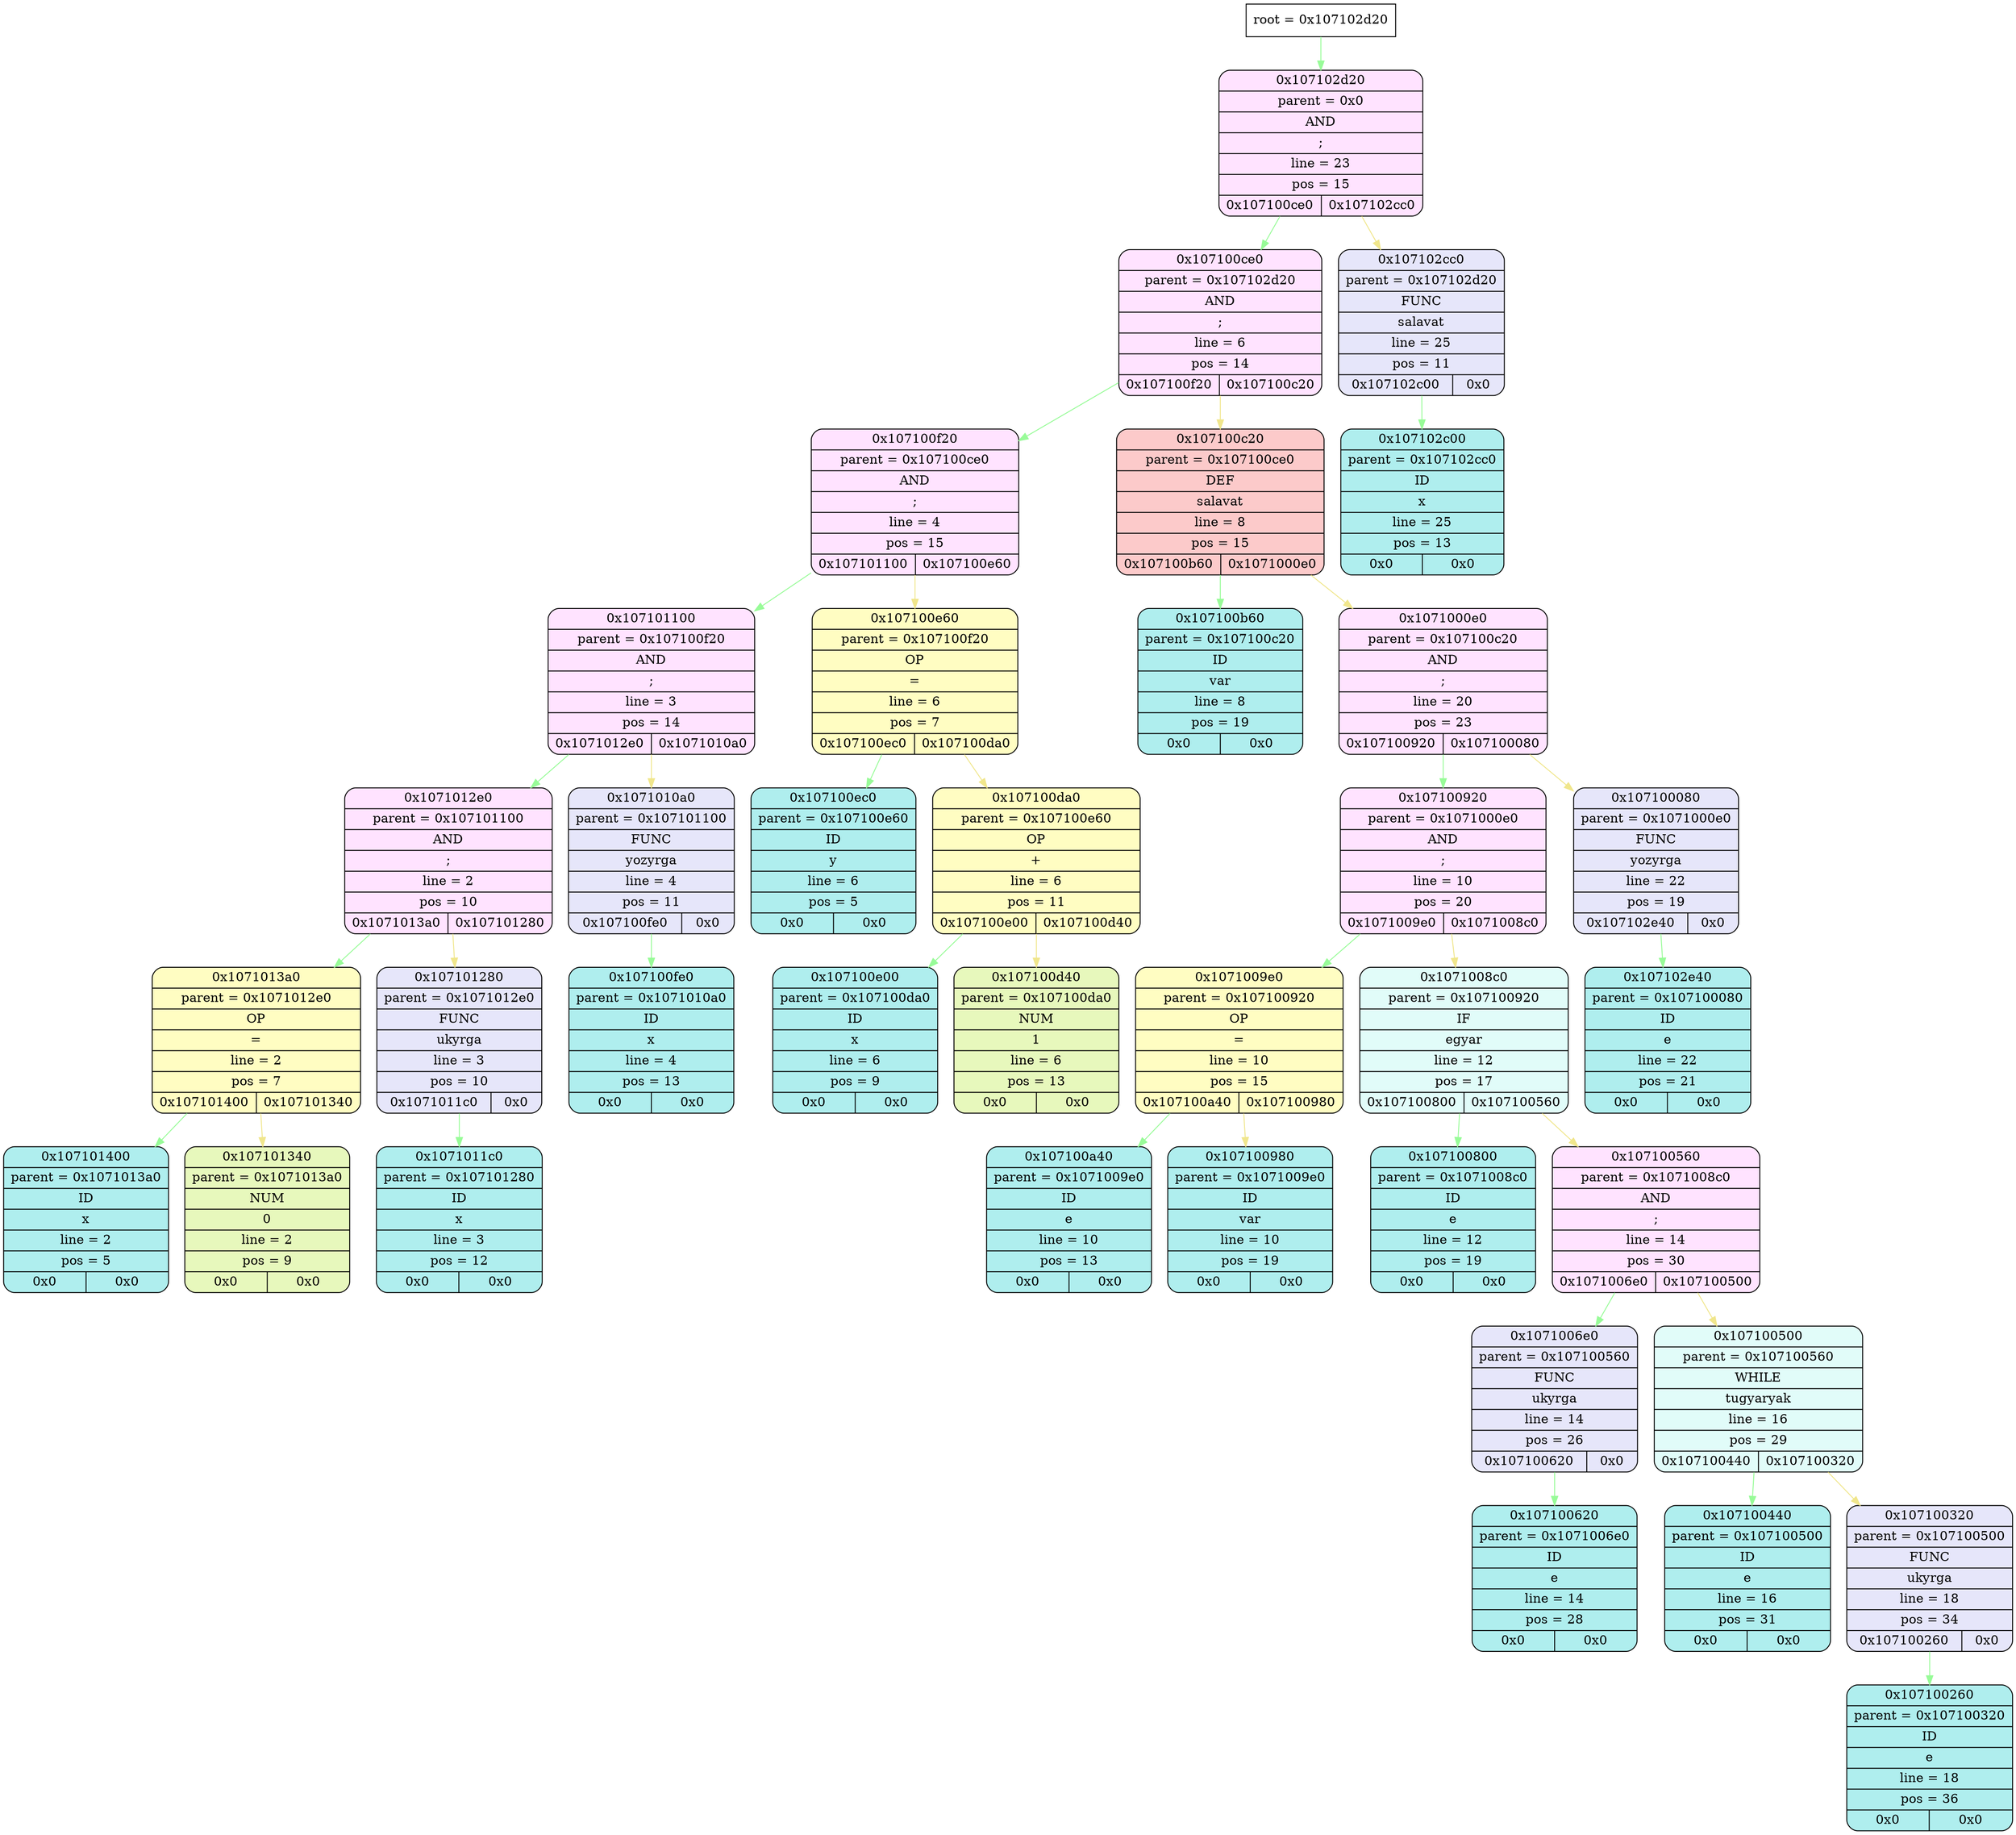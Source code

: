 digraph
{
    node_info[shape = record, label = "{root = 0x107102d20}"];

    node_info->node_0x107102d20 [color = "#98FB98"];
    node_0x107102d20[shape = Mrecord, label = "{{0x107102d20} | {parent =  0x0} | {AND} | {;} | {line = 23} | {pos = 15} | {0x107100ce0 | 0x107102cc0}}",
                                        style="filled", fillcolor="#FFE3FF"];
    node_0x107100ce0[shape = Mrecord, label = "{{0x107100ce0} | {parent =  0x107102d20} | {AND} | {;} | {line = 6} | {pos = 14} | {0x107100f20 | 0x107100c20}}",
                                        style="filled", fillcolor="#FFE3FF"];
    node_0x107100f20[shape = Mrecord, label = "{{0x107100f20} | {parent =  0x107100ce0} | {AND} | {;} | {line = 4} | {pos = 15} | {0x107101100 | 0x107100e60}}",
                                        style="filled", fillcolor="#FFE3FF"];
    node_0x107101100[shape = Mrecord, label = "{{0x107101100} | {parent =  0x107100f20} | {AND} | {;} | {line = 3} | {pos = 14} | {0x1071012e0 | 0x1071010a0}}",
                                        style="filled", fillcolor="#FFE3FF"];
    node_0x1071012e0[shape = Mrecord, label = "{{0x1071012e0} | {parent =  0x107101100} | {AND} | {;} | {line = 2} | {pos = 10} | {0x1071013a0 | 0x107101280}}",
                                        style="filled", fillcolor="#FFE3FF"];
    node_0x1071013a0[shape = Mrecord, label = "{{0x1071013a0} | {parent =  0x1071012e0} | {OP} | {=} | {line = 2} | {pos = 7} | {0x107101400 | 0x107101340}}",
                                        style="filled", fillcolor="#FFFDC2"];
    node_0x107101400[shape = Mrecord, label = "{{0x107101400} | {parent =  0x1071013a0} | {ID} | {x} | {line = 2} | {pos = 5} | {0x0 | 0x0}}",
                                        style="filled", fillcolor="#AFEEEE"];
    node_0x107101340[shape = Mrecord, label = "{{0x107101340} | {parent =  0x1071013a0} | {NUM} | {0} | {line = 2} | {pos = 9} | {0x0 | 0x0}}",
                style="filled", fillcolor="#E7F8BC"];
    node_0x107101280[shape = Mrecord, label = "{{0x107101280} | {parent =  0x1071012e0} | {FUNC} | {ukyrga} | {line = 3} | {pos = 10} | {0x1071011c0 | 0x0}}",
                                        style="filled", fillcolor="#E6E6FA"];
    node_0x1071011c0[shape = Mrecord, label = "{{0x1071011c0} | {parent =  0x107101280} | {ID} | {x} | {line = 3} | {pos = 12} | {0x0 | 0x0}}",
                                        style="filled", fillcolor="#AFEEEE"];
    node_0x1071010a0[shape = Mrecord, label = "{{0x1071010a0} | {parent =  0x107101100} | {FUNC} | {yozyrga} | {line = 4} | {pos = 11} | {0x107100fe0 | 0x0}}",
                                        style="filled", fillcolor="#E6E6FA"];
    node_0x107100fe0[shape = Mrecord, label = "{{0x107100fe0} | {parent =  0x1071010a0} | {ID} | {x} | {line = 4} | {pos = 13} | {0x0 | 0x0}}",
                                        style="filled", fillcolor="#AFEEEE"];
    node_0x107100e60[shape = Mrecord, label = "{{0x107100e60} | {parent =  0x107100f20} | {OP} | {=} | {line = 6} | {pos = 7} | {0x107100ec0 | 0x107100da0}}",
                                        style="filled", fillcolor="#FFFDC2"];
    node_0x107100ec0[shape = Mrecord, label = "{{0x107100ec0} | {parent =  0x107100e60} | {ID} | {y} | {line = 6} | {pos = 5} | {0x0 | 0x0}}",
                                        style="filled", fillcolor="#AFEEEE"];
    node_0x107100da0[shape = Mrecord, label = "{{0x107100da0} | {parent =  0x107100e60} | {OP} | {+} | {line = 6} | {pos = 11} | {0x107100e00 | 0x107100d40}}",
                                        style="filled", fillcolor="#FFFDC2"];
    node_0x107100e00[shape = Mrecord, label = "{{0x107100e00} | {parent =  0x107100da0} | {ID} | {x} | {line = 6} | {pos = 9} | {0x0 | 0x0}}",
                                        style="filled", fillcolor="#AFEEEE"];
    node_0x107100d40[shape = Mrecord, label = "{{0x107100d40} | {parent =  0x107100da0} | {NUM} | {1} | {line = 6} | {pos = 13} | {0x0 | 0x0}}",
                style="filled", fillcolor="#E7F8BC"];
    node_0x107100c20[shape = Mrecord, label = "{{0x107100c20} | {parent =  0x107100ce0} | {DEF} | {salavat} | {line = 8} | {pos = 15} | {0x107100b60 | 0x1071000e0}}",
                                        style="filled", fillcolor="#FCCACA"];
    node_0x107100b60[shape = Mrecord, label = "{{0x107100b60} | {parent =  0x107100c20} | {ID} | {var} | {line = 8} | {pos = 19} | {0x0 | 0x0}}",
                                        style="filled", fillcolor="#AFEEEE"];
    node_0x1071000e0[shape = Mrecord, label = "{{0x1071000e0} | {parent =  0x107100c20} | {AND} | {;} | {line = 20} | {pos = 23} | {0x107100920 | 0x107100080}}",
                                        style="filled", fillcolor="#FFE3FF"];
    node_0x107100920[shape = Mrecord, label = "{{0x107100920} | {parent =  0x1071000e0} | {AND} | {;} | {line = 10} | {pos = 20} | {0x1071009e0 | 0x1071008c0}}",
                                        style="filled", fillcolor="#FFE3FF"];
    node_0x1071009e0[shape = Mrecord, label = "{{0x1071009e0} | {parent =  0x107100920} | {OP} | {=} | {line = 10} | {pos = 15} | {0x107100a40 | 0x107100980}}",
                                        style="filled", fillcolor="#FFFDC2"];
    node_0x107100a40[shape = Mrecord, label = "{{0x107100a40} | {parent =  0x1071009e0} | {ID} | {e} | {line = 10} | {pos = 13} | {0x0 | 0x0}}",
                                        style="filled", fillcolor="#AFEEEE"];
    node_0x107100980[shape = Mrecord, label = "{{0x107100980} | {parent =  0x1071009e0} | {ID} | {var} | {line = 10} | {pos = 19} | {0x0 | 0x0}}",
                                        style="filled", fillcolor="#AFEEEE"];
    node_0x1071008c0[shape = Mrecord, label = "{{0x1071008c0} | {parent =  0x107100920} | {IF} | {egyar} | {line = 12} | {pos = 17} | {0x107100800 | 0x107100560}}",
                                        style="filled", fillcolor="#E1FCF9"];
    node_0x107100800[shape = Mrecord, label = "{{0x107100800} | {parent =  0x1071008c0} | {ID} | {e} | {line = 12} | {pos = 19} | {0x0 | 0x0}}",
                                        style="filled", fillcolor="#AFEEEE"];
    node_0x107100560[shape = Mrecord, label = "{{0x107100560} | {parent =  0x1071008c0} | {AND} | {;} | {line = 14} | {pos = 30} | {0x1071006e0 | 0x107100500}}",
                                        style="filled", fillcolor="#FFE3FF"];
    node_0x1071006e0[shape = Mrecord, label = "{{0x1071006e0} | {parent =  0x107100560} | {FUNC} | {ukyrga} | {line = 14} | {pos = 26} | {0x107100620 | 0x0}}",
                                        style="filled", fillcolor="#E6E6FA"];
    node_0x107100620[shape = Mrecord, label = "{{0x107100620} | {parent =  0x1071006e0} | {ID} | {e} | {line = 14} | {pos = 28} | {0x0 | 0x0}}",
                                        style="filled", fillcolor="#AFEEEE"];
    node_0x107100500[shape = Mrecord, label = "{{0x107100500} | {parent =  0x107100560} | {WHILE} | {tugyaryak} | {line = 16} | {pos = 29} | {0x107100440 | 0x107100320}}",
                                        style="filled", fillcolor="#E1FCF9"];
    node_0x107100440[shape = Mrecord, label = "{{0x107100440} | {parent =  0x107100500} | {ID} | {e} | {line = 16} | {pos = 31} | {0x0 | 0x0}}",
                                        style="filled", fillcolor="#AFEEEE"];
    node_0x107100320[shape = Mrecord, label = "{{0x107100320} | {parent =  0x107100500} | {FUNC} | {ukyrga} | {line = 18} | {pos = 34} | {0x107100260 | 0x0}}",
                                        style="filled", fillcolor="#E6E6FA"];
    node_0x107100260[shape = Mrecord, label = "{{0x107100260} | {parent =  0x107100320} | {ID} | {e} | {line = 18} | {pos = 36} | {0x0 | 0x0}}",
                                        style="filled", fillcolor="#AFEEEE"];
    node_0x107100080[shape = Mrecord, label = "{{0x107100080} | {parent =  0x1071000e0} | {FUNC} | {yozyrga} | {line = 22} | {pos = 19} | {0x107102e40 | 0x0}}",
                                        style="filled", fillcolor="#E6E6FA"];
    node_0x107102e40[shape = Mrecord, label = "{{0x107102e40} | {parent =  0x107100080} | {ID} | {e} | {line = 22} | {pos = 21} | {0x0 | 0x0}}",
                                        style="filled", fillcolor="#AFEEEE"];
    node_0x107102cc0[shape = Mrecord, label = "{{0x107102cc0} | {parent =  0x107102d20} | {FUNC} | {salavat} | {line = 25} | {pos = 11} | {0x107102c00 | 0x0}}",
                                        style="filled", fillcolor="#E6E6FA"];
    node_0x107102c00[shape = Mrecord, label = "{{0x107102c00} | {parent =  0x107102cc0} | {ID} | {x} | {line = 25} | {pos = 13} | {0x0 | 0x0}}",
                                        style="filled", fillcolor="#AFEEEE"];
    node_0x107102d20->node_0x107100ce0 [color = "#98FB98"];
    node_0x107100ce0->node_0x107100f20 [color = "#98FB98"];
    node_0x107100f20->node_0x107101100 [color = "#98FB98"];
    node_0x107101100->node_0x1071012e0 [color = "#98FB98"];
    node_0x1071012e0->node_0x1071013a0 [color = "#98FB98"];
    node_0x1071013a0->node_0x107101400 [color = "#98FB98"];
    node_0x1071013a0->node_0x107101340 [color = "#F0E68C"];
    node_0x1071012e0->node_0x107101280 [color = "#F0E68C"];
    node_0x107101280->node_0x1071011c0 [color = "#98FB98"];
    node_0x107101100->node_0x1071010a0 [color = "#F0E68C"];
    node_0x1071010a0->node_0x107100fe0 [color = "#98FB98"];
    node_0x107100f20->node_0x107100e60 [color = "#F0E68C"];
    node_0x107100e60->node_0x107100ec0 [color = "#98FB98"];
    node_0x107100e60->node_0x107100da0 [color = "#F0E68C"];
    node_0x107100da0->node_0x107100e00 [color = "#98FB98"];
    node_0x107100da0->node_0x107100d40 [color = "#F0E68C"];
    node_0x107100ce0->node_0x107100c20 [color = "#F0E68C"];
    node_0x107100c20->node_0x107100b60 [color = "#98FB98"];
    node_0x107100c20->node_0x1071000e0 [color = "#F0E68C"];
    node_0x1071000e0->node_0x107100920 [color = "#98FB98"];
    node_0x107100920->node_0x1071009e0 [color = "#98FB98"];
    node_0x1071009e0->node_0x107100a40 [color = "#98FB98"];
    node_0x1071009e0->node_0x107100980 [color = "#F0E68C"];
    node_0x107100920->node_0x1071008c0 [color = "#F0E68C"];
    node_0x1071008c0->node_0x107100800 [color = "#98FB98"];
    node_0x1071008c0->node_0x107100560 [color = "#F0E68C"];
    node_0x107100560->node_0x1071006e0 [color = "#98FB98"];
    node_0x1071006e0->node_0x107100620 [color = "#98FB98"];
    node_0x107100560->node_0x107100500 [color = "#F0E68C"];
    node_0x107100500->node_0x107100440 [color = "#98FB98"];
    node_0x107100500->node_0x107100320 [color = "#F0E68C"];
    node_0x107100320->node_0x107100260 [color = "#98FB98"];
    node_0x1071000e0->node_0x107100080 [color = "#F0E68C"];
    node_0x107100080->node_0x107102e40 [color = "#98FB98"];
    node_0x107102d20->node_0x107102cc0 [color = "#F0E68C"];
    node_0x107102cc0->node_0x107102c00 [color = "#98FB98"];
}